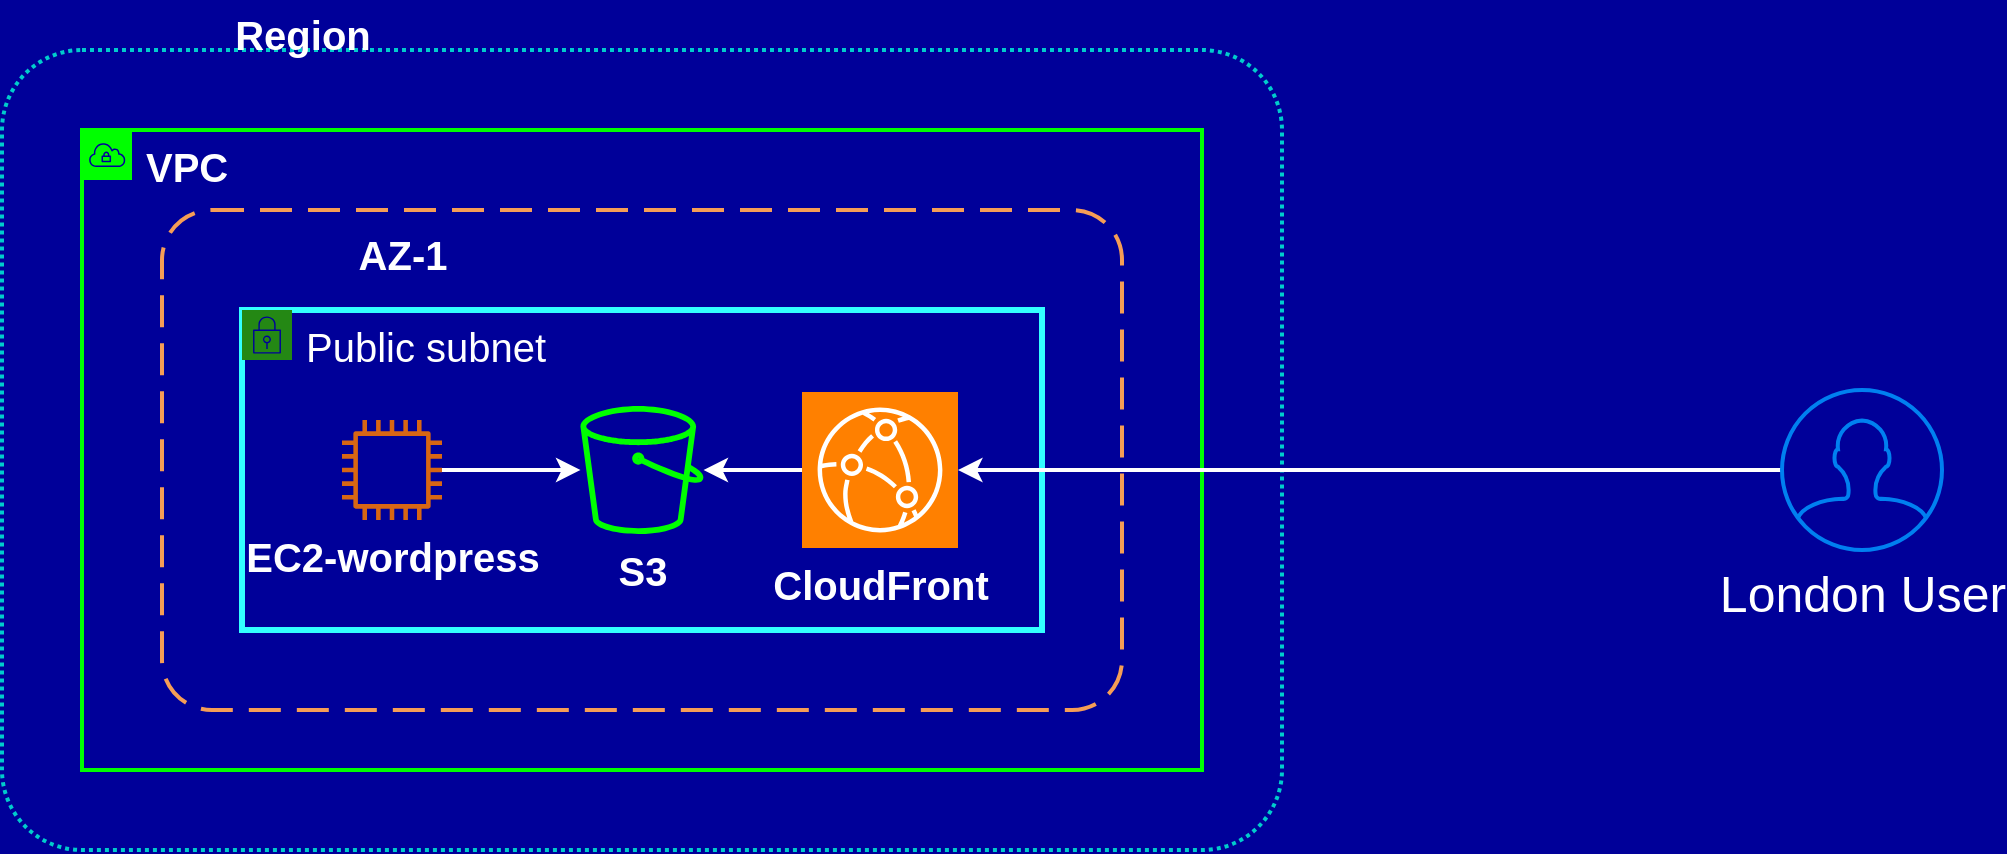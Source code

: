 <mxfile version="13.4.5" type="device"><diagram id="FZcqLhVVT-N7EDi4To1u" name="Page-1"><mxGraphModel dx="2007" dy="480" grid="1" gridSize="10" guides="1" tooltips="1" connect="1" arrows="1" fold="1" page="1" pageScale="1" pageWidth="1169" pageHeight="827" background="#000099" math="0" shadow="0"><root><mxCell id="0"/><mxCell id="1" parent="0"/><mxCell id="2hS5rhGTcex9nWfqPIbV-28" value="" style="rounded=0;whiteSpace=wrap;html=1;shadow=0;labelBackgroundColor=none;strokeWidth=3;fillColor=none;gradientColor=none;fontSize=25;fontColor=#FFFFFF;strokeColor=#33FFFF;" vertex="1" parent="1"><mxGeometry x="120" y="560" width="400" height="160" as="geometry"/></mxCell><mxCell id="2hS5rhGTcex9nWfqPIbV-12" value="" style="rounded=1;arcSize=10;dashed=1;fillColor=none;gradientColor=none;dashPattern=1 1;strokeWidth=2;strokeColor=#00CCCC;shadow=0;labelBackgroundColor=none;fontSize=25;fontColor=#FFFFFF;" vertex="1" parent="1"><mxGeometry y="430" width="640" height="400" as="geometry"/></mxCell><mxCell id="2hS5rhGTcex9nWfqPIbV-11" value="&lt;font style=&quot;font-size: 20px&quot; color=&quot;#ffffff&quot;&gt;&lt;b&gt;VPC&lt;/b&gt;&lt;/font&gt;" style="points=[[0,0],[0.25,0],[0.5,0],[0.75,0],[1,0],[1,0.25],[1,0.5],[1,0.75],[1,1],[0.75,1],[0.5,1],[0.25,1],[0,1],[0,0.75],[0,0.5],[0,0.25]];outlineConnect=0;gradientColor=none;html=1;whiteSpace=wrap;fontSize=12;fontStyle=0;shape=mxgraph.aws4.group;grIcon=mxgraph.aws4.group_vpc;fillColor=none;verticalAlign=top;align=left;spacingLeft=30;fontColor=#AAB7B8;dashed=0;strokeColor=#00FF00;strokeWidth=2;shadow=0;labelBackgroundColor=none;" vertex="1" parent="1"><mxGeometry x="40" y="470" width="560" height="320" as="geometry"/></mxCell><mxCell id="2hS5rhGTcex9nWfqPIbV-15" value="" style="rounded=1;arcSize=10;dashed=1;strokeColor=#F59D56;fillColor=none;gradientColor=none;dashPattern=8 4;strokeWidth=2;shadow=0;labelBackgroundColor=none;fontSize=25;fontColor=#FFFFFF;" vertex="1" parent="1"><mxGeometry x="80" y="510" width="480" height="250" as="geometry"/></mxCell><mxCell id="2hS5rhGTcex9nWfqPIbV-16" value="&lt;font color=&quot;#ffffff&quot;&gt;&lt;span style=&quot;font-size: 20px&quot;&gt;&lt;b&gt;Region&lt;/b&gt;&lt;/span&gt;&lt;/font&gt;" style="text;html=1;resizable=0;autosize=1;align=center;verticalAlign=middle;points=[];fillColor=none;strokeColor=none;rounded=0;shadow=0;labelBackgroundColor=none;fontSize=25;fontColor=#FFFFFF;" vertex="1" parent="1"><mxGeometry x="110" y="410" width="80" height="20" as="geometry"/></mxCell><mxCell id="2hS5rhGTcex9nWfqPIbV-17" value="&lt;font color=&quot;#ffffff&quot;&gt;&lt;span style=&quot;font-size: 20px&quot;&gt;&lt;b&gt;AZ-1&lt;/b&gt;&lt;/span&gt;&lt;/font&gt;" style="text;html=1;resizable=0;autosize=1;align=center;verticalAlign=middle;points=[];fillColor=none;strokeColor=none;rounded=0;shadow=0;labelBackgroundColor=none;fontSize=25;fontColor=#FFFFFF;" vertex="1" parent="1"><mxGeometry x="170" y="520" width="60" height="20" as="geometry"/></mxCell><mxCell id="2hS5rhGTcex9nWfqPIbV-20" value="&lt;font color=&quot;#ffffff&quot; style=&quot;font-size: 20px&quot;&gt;Public subnet&lt;/font&gt;" style="points=[[0,0],[0.25,0],[0.5,0],[0.75,0],[1,0],[1,0.25],[1,0.5],[1,0.75],[1,1],[0.75,1],[0.5,1],[0.25,1],[0,1],[0,0.75],[0,0.5],[0,0.25]];outlineConnect=0;gradientColor=none;html=1;whiteSpace=wrap;fontSize=12;fontStyle=0;shape=mxgraph.aws4.group;grIcon=mxgraph.aws4.group_security_group;grStroke=0;strokeColor=#248814;verticalAlign=top;align=left;spacingLeft=30;fontColor=#248814;dashed=0;shadow=0;labelBackgroundColor=none;strokeWidth=3;fillColor=none;" vertex="1" parent="1"><mxGeometry x="120" y="560" width="400" height="160" as="geometry"/></mxCell><mxCell id="2hS5rhGTcex9nWfqPIbV-42" style="edgeStyle=elbowEdgeStyle;rounded=0;sketch=0;orthogonalLoop=1;jettySize=auto;html=1;shadow=0;strokeColor=#FFFFFF;strokeWidth=2;fontSize=25;fontColor=#FFFFFF;" edge="1" parent="1" source="2hS5rhGTcex9nWfqPIbV-21" target="2hS5rhGTcex9nWfqPIbV-23"><mxGeometry relative="1" as="geometry"/></mxCell><mxCell id="2hS5rhGTcex9nWfqPIbV-21" value="&lt;b&gt;&lt;font style=&quot;font-size: 20px&quot; color=&quot;#ffffff&quot;&gt;EC2-wordpress&lt;/font&gt;&lt;/b&gt;" style="outlineConnect=0;fontColor=#232F3E;gradientColor=none;fillColor=#D86613;strokeColor=none;dashed=0;verticalLabelPosition=bottom;verticalAlign=top;align=center;html=1;fontSize=12;fontStyle=0;aspect=fixed;pointerEvents=1;shape=mxgraph.aws4.instance2;shadow=0;labelBackgroundColor=none;" vertex="1" parent="1"><mxGeometry x="170" y="615" width="50" height="50" as="geometry"/></mxCell><mxCell id="2hS5rhGTcex9nWfqPIbV-23" value="&lt;font style=&quot;font-size: 20px&quot; color=&quot;#ffffff&quot;&gt;&lt;b&gt;S3&lt;/b&gt;&lt;/font&gt;" style="outlineConnect=0;fontColor=#232F3E;gradientColor=none;strokeColor=none;dashed=0;verticalLabelPosition=bottom;verticalAlign=top;align=center;html=1;fontSize=12;fontStyle=0;aspect=fixed;pointerEvents=1;shape=mxgraph.aws4.bucket;shadow=0;labelBackgroundColor=none;fillColor=#00FF00;" vertex="1" parent="1"><mxGeometry x="289.23" y="608" width="61.54" height="64" as="geometry"/></mxCell><mxCell id="2hS5rhGTcex9nWfqPIbV-40" style="edgeStyle=elbowEdgeStyle;rounded=0;sketch=0;orthogonalLoop=1;jettySize=auto;html=1;shadow=0;strokeColor=#FFFFFF;strokeWidth=2;fontSize=25;fontColor=#FFFFFF;" edge="1" parent="1" source="2hS5rhGTcex9nWfqPIbV-35" target="2hS5rhGTcex9nWfqPIbV-39"><mxGeometry relative="1" as="geometry"/></mxCell><mxCell id="2hS5rhGTcex9nWfqPIbV-35" value="London User" style="html=1;verticalLabelPosition=bottom;align=center;labelBackgroundColor=none;verticalAlign=top;strokeWidth=2;strokeColor=#0080F0;shadow=0;dashed=0;shape=mxgraph.ios7.icons.user;fillColor=none;gradientColor=none;fontSize=25;fontColor=#FFFFFF;" vertex="1" parent="1"><mxGeometry x="890" y="600" width="80" height="80" as="geometry"/></mxCell><mxCell id="2hS5rhGTcex9nWfqPIbV-41" style="edgeStyle=elbowEdgeStyle;rounded=0;sketch=0;orthogonalLoop=1;jettySize=auto;html=1;shadow=0;strokeColor=#FFFFFF;strokeWidth=2;fontSize=25;fontColor=#FFFFFF;" edge="1" parent="1" source="2hS5rhGTcex9nWfqPIbV-39" target="2hS5rhGTcex9nWfqPIbV-23"><mxGeometry relative="1" as="geometry"/></mxCell><mxCell id="2hS5rhGTcex9nWfqPIbV-39" value="&lt;b&gt;&lt;font style=&quot;font-size: 20px&quot; color=&quot;#ffffff&quot;&gt;CloudFront&lt;/font&gt;&lt;/b&gt;" style="outlineConnect=0;fontColor=#232F3E;gradientDirection=north;strokeColor=#ffffff;dashed=0;verticalLabelPosition=bottom;verticalAlign=top;align=center;html=1;fontSize=12;fontStyle=0;aspect=fixed;shape=mxgraph.aws4.resourceIcon;resIcon=mxgraph.aws4.cloudfront;shadow=0;labelBackgroundColor=none;fillColor=#FF8000;" vertex="1" parent="1"><mxGeometry x="400" y="601" width="78" height="78" as="geometry"/></mxCell></root></mxGraphModel></diagram></mxfile>